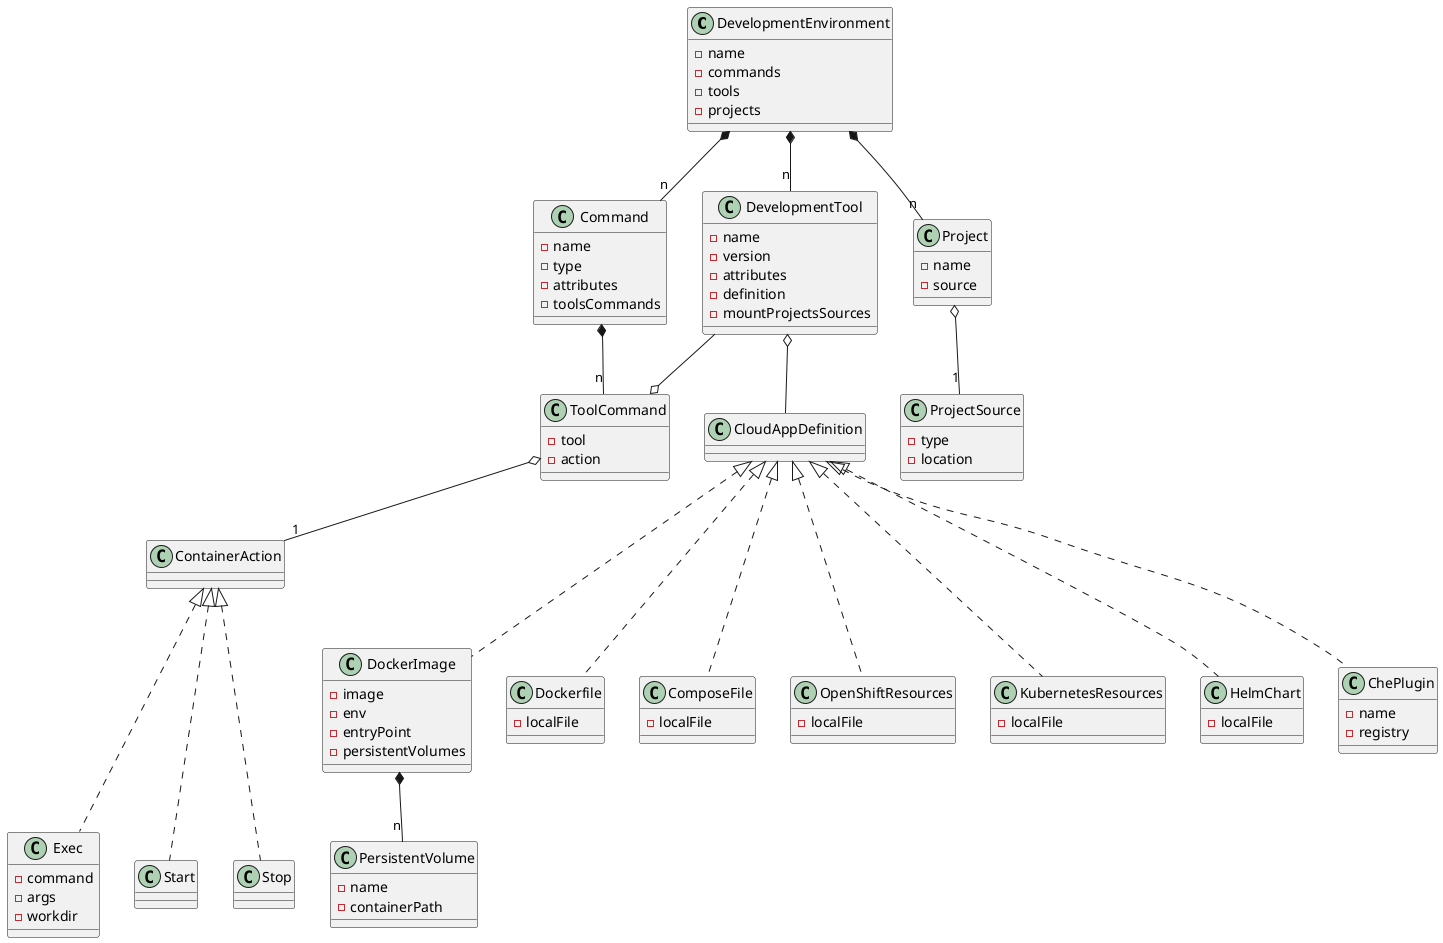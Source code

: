@startuml

class DevelopmentEnvironment {
  - name
  - commands
  - tools
  - projects
}

together {
  class DevelopmentTool
  class Command
  class Project
}

together {
  class ToolCommand
  class CloudAppDefinition
}

DevelopmentEnvironment *-- "n" DevelopmentTool
DevelopmentEnvironment *-- "n" Command
DevelopmentEnvironment *-- "n" Project

class DevelopmentTool {
    - name
    - version
    - attributes
    - definition
    - mountProjectsSources
}

DevelopmentTool o-- CloudAppDefinition

CloudAppDefinition <|-.. DockerImage
CloudAppDefinition <|-.. Dockerfile
CloudAppDefinition <|-.. ComposeFile
CloudAppDefinition <|-.. OpenShiftResources
CloudAppDefinition <|-.. KubernetesResources
CloudAppDefinition <|-.. HelmChart
CloudAppDefinition <|-.. ChePlugin

class Command {
  - name
  - type
  - attributes
  - toolsCommands
}

Command *-- "n" ToolCommand
ToolCommand o-- DevelopmentTool

class ToolCommand {
  - tool
  - action
}

ToolCommand o-- "1" ContainerAction

ContainerAction <|-..Exec
ContainerAction <|-..Start
ContainerAction <|-..Stop

together {
  class Exec
  class Start
  class Stop
}

class Exec {
  - command
  - args
  - workdir
}

class Project {
  - name
  - source
}

Project o-- "1" ProjectSource

class ProjectSource {
  - type
  - location
}

class DockerImage {
  - image
  - env
  - entryPoint
  - persistentVolumes
}

DockerImage *-- "n" PersistentVolume

class PersistentVolume {
  - name
  - containerPath
}

class ComposeFile {
  - localFile
}

class Dockerfile {
  - localFile
}

class OpenShiftResources {
  - localFile
}

class KubernetesResources {
  - localFile
}

class HelmChart {
  - localFile
}

class ChePlugin {
  - name
  - registry
}

@enduml